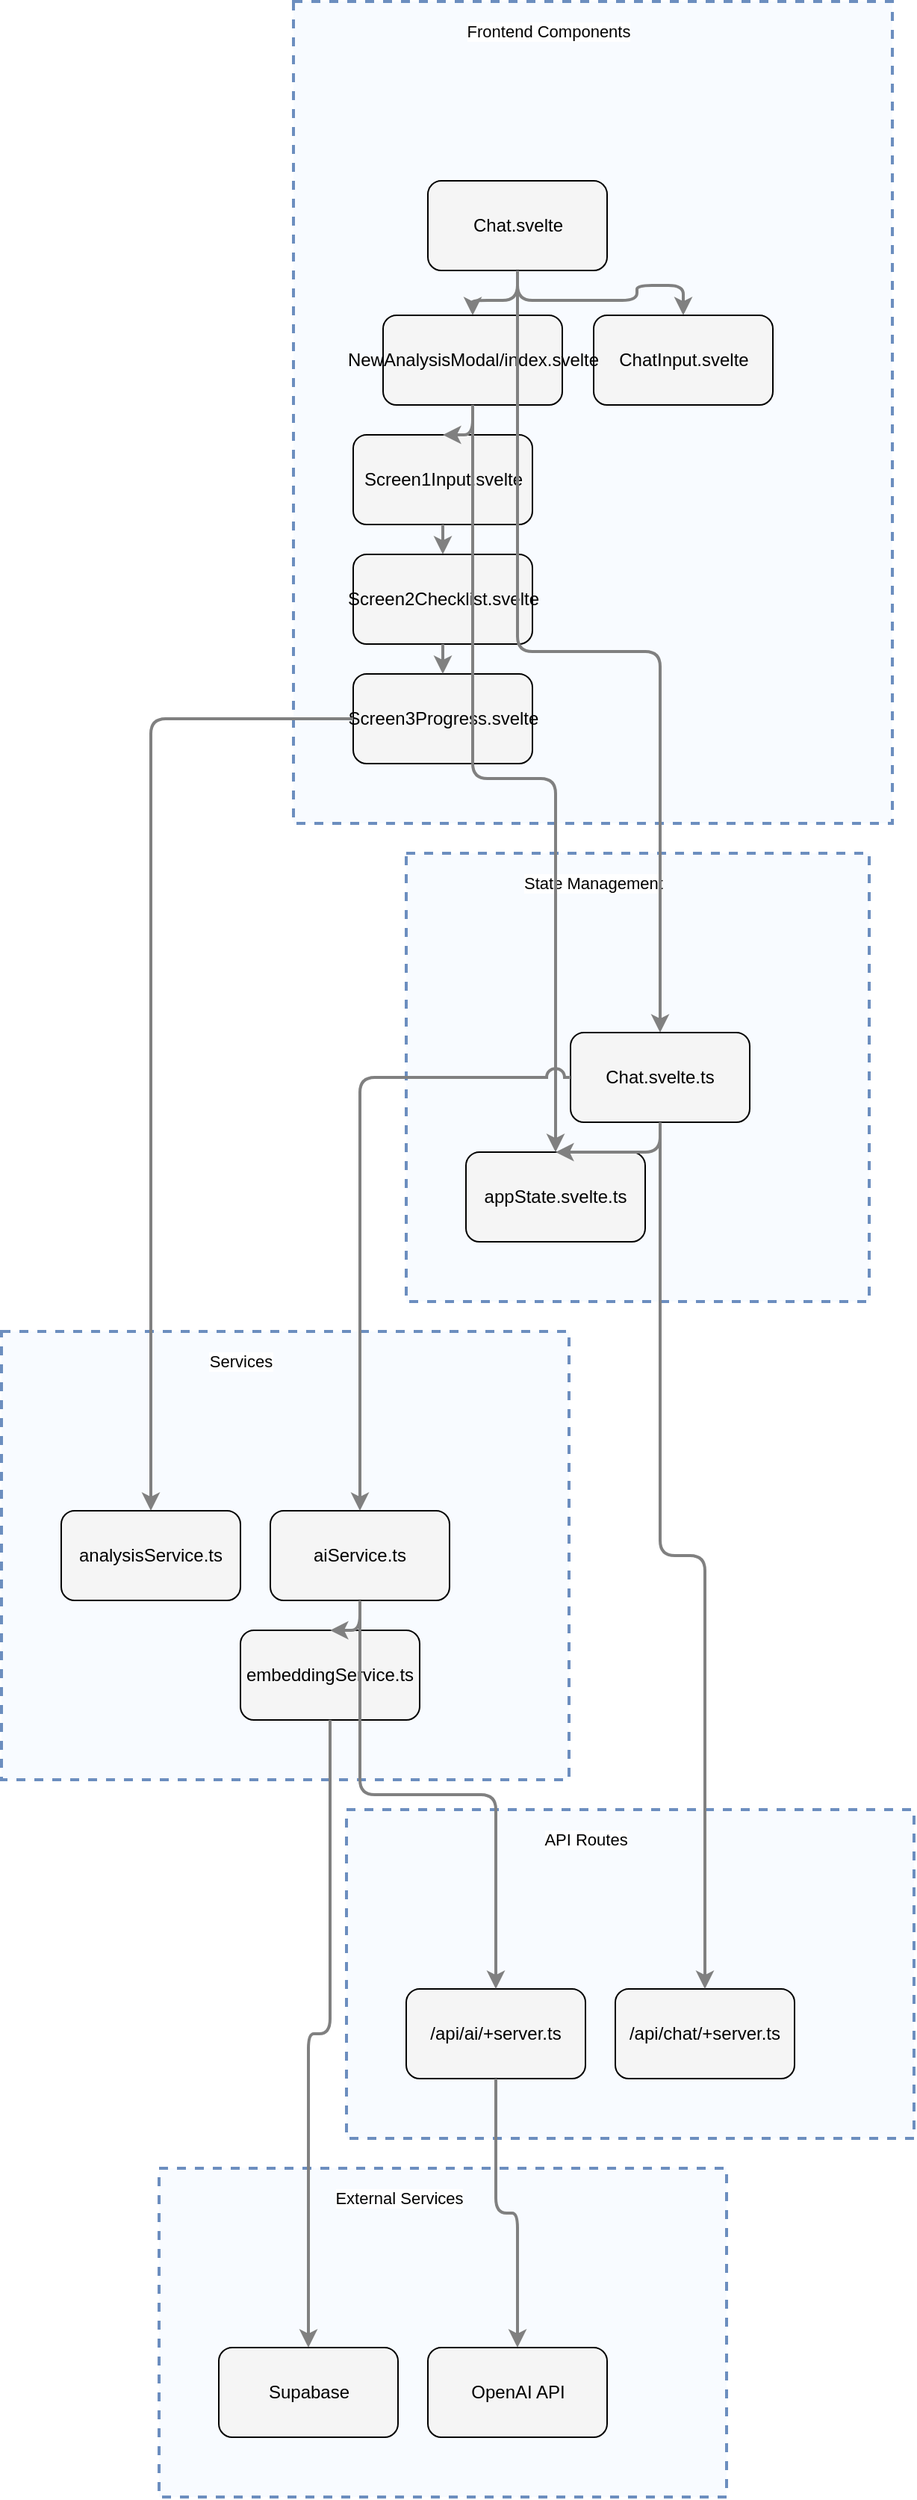 <?xml version="1.0" encoding="UTF-8"?>
      <mxfile version="14.6.5" type="device">
        <diagram id="codeviz-diagram" name="System Diagram">
          <mxGraphModel dx="1000" dy="1000" grid="1" gridSize="10" guides="1" tooltips="1" connect="1" arrows="1" fold="1" page="1" pageScale="1" pageWidth="1169" pageHeight="827" math="0" shadow="0">
            <root>
              <mxCell id="0"/>
              <mxCell id="1" parent="0"/>
              <mxCell id="subGraph4" value="" style="html=1;whiteSpace=wrap;container=1;fillColor=#dae8fc;strokeColor=#6c8ebf;dashed=1;fillOpacity=20;strokeWidth=2;containerType=none;recursiveResize=0;movable=1;resizable=1;autosize=0;dropTarget=0" vertex="1" parent="1">
                <mxGeometry x="127.5" y="1472" width="380" height="220" as="geometry"/>
              </mxCell>
              <mxCell id="subGraph4_label" value="External Services" style="edgeLabel;html=1;align=center;verticalAlign=middle;resizable=0;labelBackgroundColor=white;spacing=5" vertex="1" parent="1">
                <mxGeometry x="135.5" y="1480" width="304" height="24" as="geometry"/>
              </mxCell>
<mxCell id="subGraph3" value="" style="html=1;whiteSpace=wrap;container=1;fillColor=#dae8fc;strokeColor=#6c8ebf;dashed=1;fillOpacity=20;strokeWidth=2;containerType=none;recursiveResize=0;movable=1;resizable=1;autosize=0;dropTarget=0" vertex="1" parent="1">
                <mxGeometry x="253" y="1232" width="380" height="220" as="geometry"/>
              </mxCell>
              <mxCell id="subGraph3_label" value="API Routes" style="edgeLabel;html=1;align=center;verticalAlign=middle;resizable=0;labelBackgroundColor=white;spacing=5" vertex="1" parent="1">
                <mxGeometry x="261" y="1240" width="304" height="24" as="geometry"/>
              </mxCell>
<mxCell id="Services" value="" style="html=1;whiteSpace=wrap;container=1;fillColor=#dae8fc;strokeColor=#6c8ebf;dashed=1;fillOpacity=20;strokeWidth=2;containerType=none;recursiveResize=0;movable=1;resizable=1;autosize=0;dropTarget=0" vertex="1" parent="1">
                <mxGeometry x="22" y="912" width="380" height="300" as="geometry"/>
              </mxCell>
              <mxCell id="Services_label" value="Services" style="edgeLabel;html=1;align=center;verticalAlign=middle;resizable=0;labelBackgroundColor=white;spacing=5" vertex="1" parent="1">
                <mxGeometry x="30" y="920" width="304" height="24" as="geometry"/>
              </mxCell>
<mxCell id="subGraph1" value="" style="html=1;whiteSpace=wrap;container=1;fillColor=#dae8fc;strokeColor=#6c8ebf;dashed=1;fillOpacity=20;strokeWidth=2;containerType=none;recursiveResize=0;movable=1;resizable=1;autosize=0;dropTarget=0" vertex="1" parent="1">
                <mxGeometry x="293" y="592" width="310" height="300" as="geometry"/>
              </mxCell>
              <mxCell id="subGraph1_label" value="State Management" style="edgeLabel;html=1;align=center;verticalAlign=middle;resizable=0;labelBackgroundColor=white;spacing=5" vertex="1" parent="1">
                <mxGeometry x="301" y="600" width="234" height="24" as="geometry"/>
              </mxCell>
<mxCell id="subGraph0" value="" style="html=1;whiteSpace=wrap;container=1;fillColor=#dae8fc;strokeColor=#6c8ebf;dashed=1;fillOpacity=20;strokeWidth=2;containerType=none;recursiveResize=0;movable=1;resizable=1;autosize=0;dropTarget=0" vertex="1" parent="1">
                <mxGeometry x="217.5" y="22" width="401" height="550" as="geometry"/>
              </mxCell>
              <mxCell id="subGraph0_label" value="Frontend Components" style="edgeLabel;html=1;align=center;verticalAlign=middle;resizable=0;labelBackgroundColor=white;spacing=5" vertex="1" parent="1">
                <mxGeometry x="225.5" y="30" width="325" height="24" as="geometry"/>
              </mxCell>
              <mxCell id="Chat" value="Chat.svelte" style="rounded=1;whiteSpace=wrap;html=1;fillColor=#f5f5f5" vertex="1" parent="subGraph0">
                    <mxGeometry x="90" y="120" width="120" height="60" as="geometry"/>
                  </mxCell>
<mxCell id="ChatInput" value="ChatInput.svelte" style="rounded=1;whiteSpace=wrap;html=1;fillColor=#f5f5f5" vertex="1" parent="subGraph0">
                    <mxGeometry x="201" y="210" width="120" height="60" as="geometry"/>
                  </mxCell>
<mxCell id="NewAnalysisModal" value="NewAnalysisModal/index.svelte" style="rounded=1;whiteSpace=wrap;html=1;fillColor=#f5f5f5" vertex="1" parent="subGraph0">
                    <mxGeometry x="60" y="210" width="120" height="60" as="geometry"/>
                  </mxCell>
<mxCell id="Screen1" value="Screen1Input.svelte" style="rounded=1;whiteSpace=wrap;html=1;fillColor=#f5f5f5" vertex="1" parent="subGraph0">
                    <mxGeometry x="40" y="290" width="120" height="60" as="geometry"/>
                  </mxCell>
<mxCell id="Screen2" value="Screen2Checklist.svelte" style="rounded=1;whiteSpace=wrap;html=1;fillColor=#f5f5f5" vertex="1" parent="subGraph0">
                    <mxGeometry x="40" y="370" width="120" height="60" as="geometry"/>
                  </mxCell>
<mxCell id="Screen3" value="Screen3Progress.svelte" style="rounded=1;whiteSpace=wrap;html=1;fillColor=#f5f5f5" vertex="1" parent="subGraph0">
                    <mxGeometry x="40" y="450" width="120" height="60" as="geometry"/>
                  </mxCell>
<mxCell id="ChatState" value="Chat.svelte.ts" style="rounded=1;whiteSpace=wrap;html=1;fillColor=#f5f5f5" vertex="1" parent="subGraph1">
                    <mxGeometry x="110" y="120" width="120" height="60" as="geometry"/>
                  </mxCell>
<mxCell id="AppState" value="appState.svelte.ts" style="rounded=1;whiteSpace=wrap;html=1;fillColor=#f5f5f5" vertex="1" parent="subGraph1">
                    <mxGeometry x="40" y="200" width="120" height="60" as="geometry"/>
                  </mxCell>
<mxCell id="AIService" value="aiService.ts" style="rounded=1;whiteSpace=wrap;html=1;fillColor=#f5f5f5" vertex="1" parent="Services">
                    <mxGeometry x="180" y="120" width="120" height="60" as="geometry"/>
                  </mxCell>
<mxCell id="AnalysisService" value="analysisService.ts" style="rounded=1;whiteSpace=wrap;html=1;fillColor=#f5f5f5" vertex="1" parent="Services">
                    <mxGeometry x="40" y="120" width="120" height="60" as="geometry"/>
                  </mxCell>
<mxCell id="EmbeddingService" value="embeddingService.ts" style="rounded=1;whiteSpace=wrap;html=1;fillColor=#f5f5f5" vertex="1" parent="Services">
                    <mxGeometry x="160" y="200" width="120" height="60" as="geometry"/>
                  </mxCell>
<mxCell id="AIEndpoint" value="/api/ai/+server.ts" style="rounded=1;whiteSpace=wrap;html=1;fillColor=#f5f5f5" vertex="1" parent="subGraph3">
                    <mxGeometry x="40" y="120" width="120" height="60" as="geometry"/>
                  </mxCell>
<mxCell id="ChatEndpoint" value="/api/chat/+server.ts" style="rounded=1;whiteSpace=wrap;html=1;fillColor=#f5f5f5" vertex="1" parent="subGraph3">
                    <mxGeometry x="180" y="120" width="120" height="60" as="geometry"/>
                  </mxCell>
<mxCell id="OpenAI" value="OpenAI API" style="rounded=1;whiteSpace=wrap;html=1;fillColor=#f5f5f5" vertex="1" parent="subGraph4">
                    <mxGeometry x="180" y="120" width="120" height="60" as="geometry"/>
                  </mxCell>
<mxCell id="Supabase" value="Supabase" style="rounded=1;whiteSpace=wrap;html=1;fillColor=#f5f5f5" vertex="1" parent="subGraph4">
                    <mxGeometry x="40" y="120" width="120" height="60" as="geometry"/>
                  </mxCell>
              <mxCell id="edge-L_Chat_ChatInput_0" style="edgeStyle=orthogonalEdgeStyle;rounded=1;orthogonalLoop=1;jettySize=auto;html=1;strokeColor=#808080;strokeWidth=2;jumpStyle=arc;jumpSize=10;spacing=15;labelBackgroundColor=white;labelBorderColor=none" edge="1" parent="1" source="Chat" target="ChatInput">
                  <mxGeometry relative="1" as="geometry"/>
                </mxCell>
<mxCell id="edge-L_Chat_NewAnalysisModal_1" style="edgeStyle=orthogonalEdgeStyle;rounded=1;orthogonalLoop=1;jettySize=auto;html=1;strokeColor=#808080;strokeWidth=2;jumpStyle=arc;jumpSize=10;spacing=15;labelBackgroundColor=white;labelBorderColor=none" edge="1" parent="1" source="Chat" target="NewAnalysisModal">
                  <mxGeometry relative="1" as="geometry"/>
                </mxCell>
<mxCell id="edge-L_NewAnalysisModal_Screen1_2" style="edgeStyle=orthogonalEdgeStyle;rounded=1;orthogonalLoop=1;jettySize=auto;html=1;strokeColor=#808080;strokeWidth=2;jumpStyle=arc;jumpSize=10;spacing=15;labelBackgroundColor=white;labelBorderColor=none" edge="1" parent="1" source="NewAnalysisModal" target="Screen1">
                  <mxGeometry relative="1" as="geometry"/>
                </mxCell>
<mxCell id="edge-L_Screen1_Screen2_3" style="edgeStyle=orthogonalEdgeStyle;rounded=1;orthogonalLoop=1;jettySize=auto;html=1;strokeColor=#808080;strokeWidth=2;jumpStyle=arc;jumpSize=10;spacing=15;labelBackgroundColor=white;labelBorderColor=none" edge="1" parent="1" source="Screen1" target="Screen2">
                  <mxGeometry relative="1" as="geometry"/>
                </mxCell>
<mxCell id="edge-L_Screen2_Screen3_4" style="edgeStyle=orthogonalEdgeStyle;rounded=1;orthogonalLoop=1;jettySize=auto;html=1;strokeColor=#808080;strokeWidth=2;jumpStyle=arc;jumpSize=10;spacing=15;labelBackgroundColor=white;labelBorderColor=none" edge="1" parent="1" source="Screen2" target="Screen3">
                  <mxGeometry relative="1" as="geometry"/>
                </mxCell>
<mxCell id="edge-L_Chat_ChatState_5" style="edgeStyle=orthogonalEdgeStyle;rounded=1;orthogonalLoop=1;jettySize=auto;html=1;strokeColor=#808080;strokeWidth=2;jumpStyle=arc;jumpSize=10;spacing=15;labelBackgroundColor=white;labelBorderColor=none" edge="1" parent="1" source="Chat" target="ChatState">
                  <mxGeometry relative="1" as="geometry"/>
                </mxCell>
<mxCell id="edge-L_NewAnalysisModal_AppState_6" style="edgeStyle=orthogonalEdgeStyle;rounded=1;orthogonalLoop=1;jettySize=auto;html=1;strokeColor=#808080;strokeWidth=2;jumpStyle=arc;jumpSize=10;spacing=15;labelBackgroundColor=white;labelBorderColor=none" edge="1" parent="1" source="NewAnalysisModal" target="AppState">
                  <mxGeometry relative="1" as="geometry"/>
                </mxCell>
<mxCell id="edge-L_ChatState_AppState_7" style="edgeStyle=orthogonalEdgeStyle;rounded=1;orthogonalLoop=1;jettySize=auto;html=1;strokeColor=#808080;strokeWidth=2;jumpStyle=arc;jumpSize=10;spacing=15;labelBackgroundColor=white;labelBorderColor=none" edge="1" parent="1" source="ChatState" target="AppState">
                  <mxGeometry relative="1" as="geometry"/>
                </mxCell>
<mxCell id="edge-L_ChatState_AIService_8" style="edgeStyle=orthogonalEdgeStyle;rounded=1;orthogonalLoop=1;jettySize=auto;html=1;strokeColor=#808080;strokeWidth=2;jumpStyle=arc;jumpSize=10;spacing=15;labelBackgroundColor=white;labelBorderColor=none" edge="1" parent="1" source="ChatState" target="AIService">
                  <mxGeometry relative="1" as="geometry"/>
                </mxCell>
<mxCell id="edge-L_Screen3_AnalysisService_9" style="edgeStyle=orthogonalEdgeStyle;rounded=1;orthogonalLoop=1;jettySize=auto;html=1;strokeColor=#808080;strokeWidth=2;jumpStyle=arc;jumpSize=10;spacing=15;labelBackgroundColor=white;labelBorderColor=none" edge="1" parent="1" source="Screen3" target="AnalysisService">
                  <mxGeometry relative="1" as="geometry"/>
                </mxCell>
<mxCell id="edge-L_AIService_EmbeddingService_10" style="edgeStyle=orthogonalEdgeStyle;rounded=1;orthogonalLoop=1;jettySize=auto;html=1;strokeColor=#808080;strokeWidth=2;jumpStyle=arc;jumpSize=10;spacing=15;labelBackgroundColor=white;labelBorderColor=none" edge="1" parent="1" source="AIService" target="EmbeddingService">
                  <mxGeometry relative="1" as="geometry"/>
                </mxCell>
<mxCell id="edge-L_AIService_AIEndpoint_11" style="edgeStyle=orthogonalEdgeStyle;rounded=1;orthogonalLoop=1;jettySize=auto;html=1;strokeColor=#808080;strokeWidth=2;jumpStyle=arc;jumpSize=10;spacing=15;labelBackgroundColor=white;labelBorderColor=none" edge="1" parent="1" source="AIService" target="AIEndpoint">
                  <mxGeometry relative="1" as="geometry"/>
                </mxCell>
<mxCell id="edge-L_ChatState_ChatEndpoint_12" style="edgeStyle=orthogonalEdgeStyle;rounded=1;orthogonalLoop=1;jettySize=auto;html=1;strokeColor=#808080;strokeWidth=2;jumpStyle=arc;jumpSize=10;spacing=15;labelBackgroundColor=white;labelBorderColor=none" edge="1" parent="1" source="ChatState" target="ChatEndpoint">
                  <mxGeometry relative="1" as="geometry"/>
                </mxCell>
<mxCell id="edge-L_AIEndpoint_OpenAI_13" style="edgeStyle=orthogonalEdgeStyle;rounded=1;orthogonalLoop=1;jettySize=auto;html=1;strokeColor=#808080;strokeWidth=2;jumpStyle=arc;jumpSize=10;spacing=15;labelBackgroundColor=white;labelBorderColor=none" edge="1" parent="1" source="AIEndpoint" target="OpenAI">
                  <mxGeometry relative="1" as="geometry"/>
                </mxCell>
<mxCell id="edge-L_EmbeddingService_Supabase_14" style="edgeStyle=orthogonalEdgeStyle;rounded=1;orthogonalLoop=1;jettySize=auto;html=1;strokeColor=#808080;strokeWidth=2;jumpStyle=arc;jumpSize=10;spacing=15;labelBackgroundColor=white;labelBorderColor=none" edge="1" parent="1" source="EmbeddingService" target="Supabase">
                  <mxGeometry relative="1" as="geometry"/>
                </mxCell>
            </root>
          </mxGraphModel>
        </diagram>
      </mxfile>